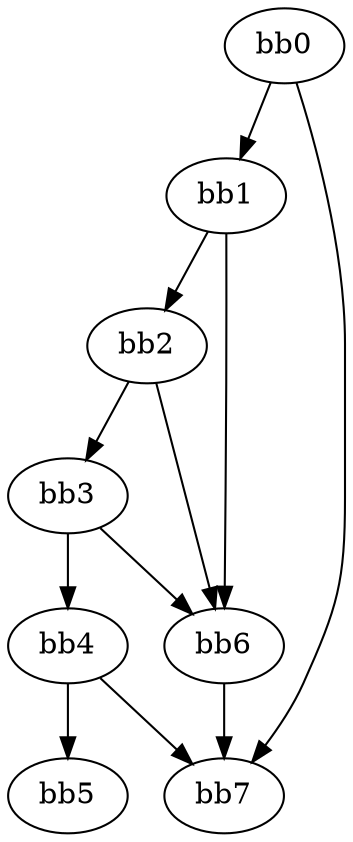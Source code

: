 digraph {
    0 [ label = "bb0\l" ]
    1 [ label = "bb1\l" ]
    2 [ label = "bb2\l" ]
    3 [ label = "bb3\l" ]
    4 [ label = "bb4\l" ]
    5 [ label = "bb5\l" ]
    6 [ label = "bb6\l" ]
    7 [ label = "bb7\l" ]
    0 -> 1 [ ]
    0 -> 7 [ ]
    1 -> 2 [ ]
    1 -> 6 [ ]
    2 -> 3 [ ]
    2 -> 6 [ ]
    3 -> 4 [ ]
    3 -> 6 [ ]
    4 -> 5 [ ]
    4 -> 7 [ ]
    6 -> 7 [ ]
}

